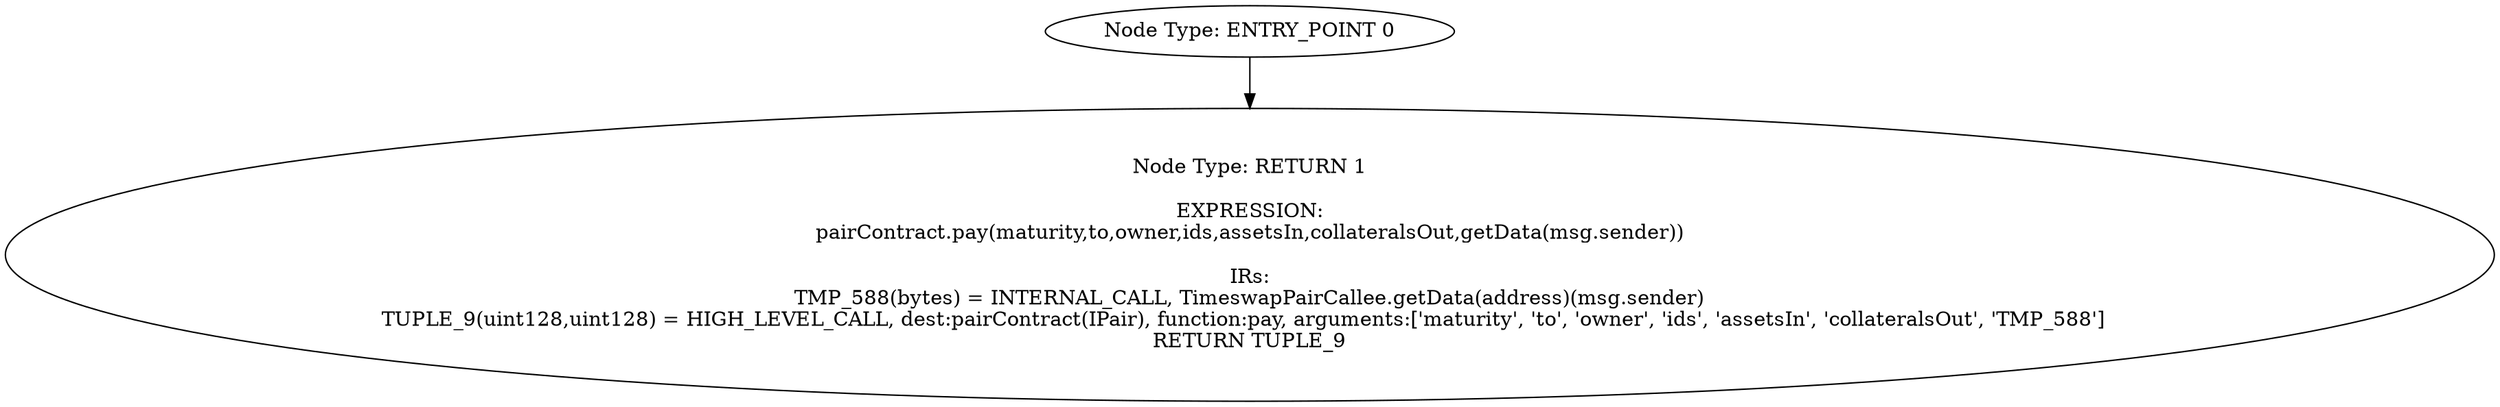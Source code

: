 digraph{
0[label="Node Type: ENTRY_POINT 0
"];
0->1;
1[label="Node Type: RETURN 1

EXPRESSION:
pairContract.pay(maturity,to,owner,ids,assetsIn,collateralsOut,getData(msg.sender))

IRs:
TMP_588(bytes) = INTERNAL_CALL, TimeswapPairCallee.getData(address)(msg.sender)
TUPLE_9(uint128,uint128) = HIGH_LEVEL_CALL, dest:pairContract(IPair), function:pay, arguments:['maturity', 'to', 'owner', 'ids', 'assetsIn', 'collateralsOut', 'TMP_588']  
RETURN TUPLE_9"];
}
